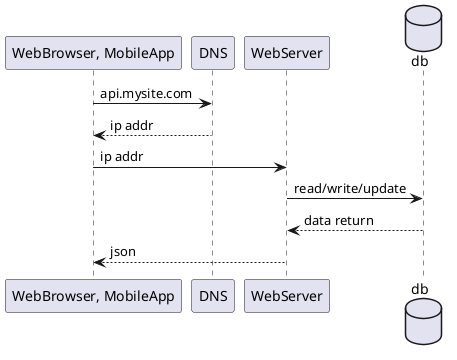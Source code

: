 @startuml
participant "WebBrowser, MobileApp" as device
device -> DNS : api.mysite.com
DNS --> device : ip addr
device -> WebServer : ip addr
database db
WebServer -> db : read/write/update
db --> WebServer : data return
WebServer --> device : json
@enduml